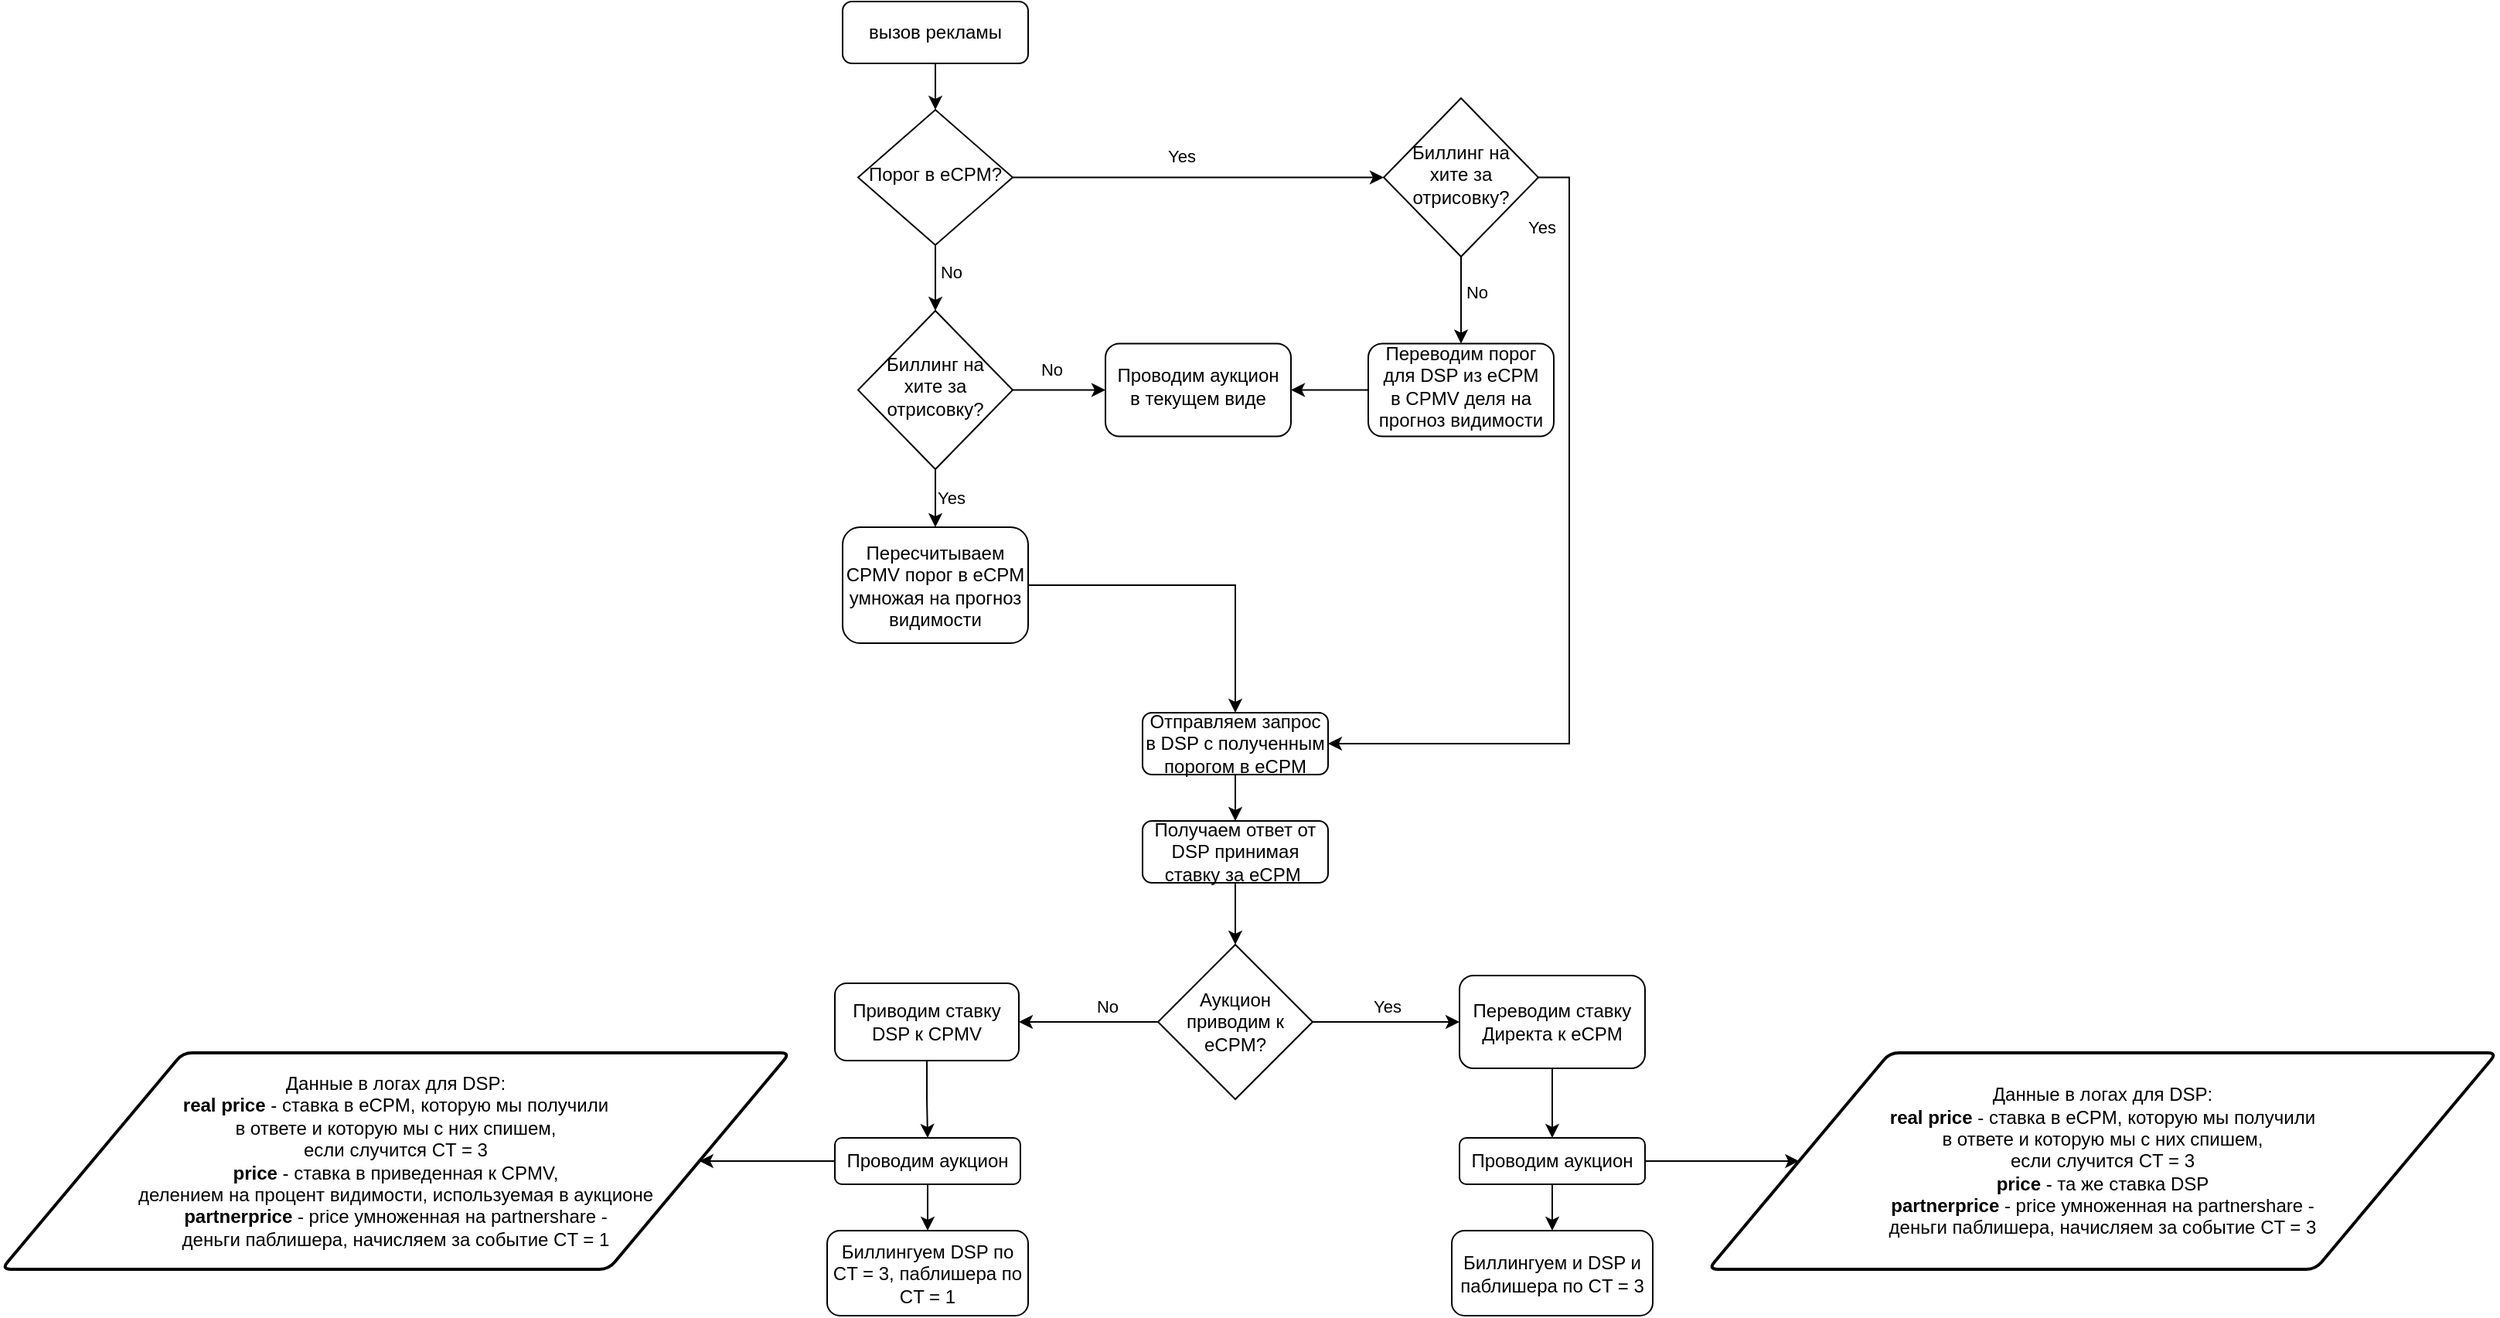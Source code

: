 <mxfile version="20.7.4" type="github">
  <diagram id="C5RBs43oDa-KdzZeNtuy" name="Page-1">
    <mxGraphModel dx="1949" dy="738" grid="1" gridSize="10" guides="1" tooltips="1" connect="1" arrows="1" fold="1" page="1" pageScale="1" pageWidth="827" pageHeight="1169" math="0" shadow="0">
      <root>
        <mxCell id="WIyWlLk6GJQsqaUBKTNV-0" />
        <mxCell id="WIyWlLk6GJQsqaUBKTNV-1" parent="WIyWlLk6GJQsqaUBKTNV-0" />
        <mxCell id="2sAaZkd2MSDt4CEduPBy-50" style="edgeStyle=orthogonalEdgeStyle;rounded=0;sketch=0;orthogonalLoop=1;jettySize=auto;html=1;entryX=0.5;entryY=1;entryDx=0;entryDy=0;" edge="1" parent="WIyWlLk6GJQsqaUBKTNV-1" source="WIyWlLk6GJQsqaUBKTNV-3" target="WIyWlLk6GJQsqaUBKTNV-10">
          <mxGeometry relative="1" as="geometry" />
        </mxCell>
        <mxCell id="WIyWlLk6GJQsqaUBKTNV-3" value="вызов рекламы" style="rounded=1;whiteSpace=wrap;html=1;fontSize=12;glass=0;strokeWidth=1;shadow=0;" parent="WIyWlLk6GJQsqaUBKTNV-1" vertex="1">
          <mxGeometry x="160" y="80" width="120" height="40" as="geometry" />
        </mxCell>
        <mxCell id="2sAaZkd2MSDt4CEduPBy-59" style="edgeStyle=orthogonalEdgeStyle;rounded=0;sketch=0;orthogonalLoop=1;jettySize=auto;html=1;entryX=0.5;entryY=0;entryDx=0;entryDy=0;" edge="1" parent="WIyWlLk6GJQsqaUBKTNV-1" source="WIyWlLk6GJQsqaUBKTNV-6" target="WIyWlLk6GJQsqaUBKTNV-11">
          <mxGeometry relative="1" as="geometry" />
        </mxCell>
        <mxCell id="2sAaZkd2MSDt4CEduPBy-60" value="Yes" style="edgeLabel;html=1;align=center;verticalAlign=middle;resizable=0;points=[];" vertex="1" connectable="0" parent="2sAaZkd2MSDt4CEduPBy-59">
          <mxGeometry x="-0.15" y="2" relative="1" as="geometry">
            <mxPoint x="8" as="offset" />
          </mxGeometry>
        </mxCell>
        <mxCell id="2sAaZkd2MSDt4CEduPBy-66" value="" style="edgeStyle=orthogonalEdgeStyle;rounded=0;sketch=0;orthogonalLoop=1;jettySize=auto;html=1;" edge="1" parent="WIyWlLk6GJQsqaUBKTNV-1" source="WIyWlLk6GJQsqaUBKTNV-6" target="2sAaZkd2MSDt4CEduPBy-65">
          <mxGeometry relative="1" as="geometry" />
        </mxCell>
        <mxCell id="2sAaZkd2MSDt4CEduPBy-67" value="No" style="edgeLabel;html=1;align=center;verticalAlign=middle;resizable=0;points=[];" vertex="1" connectable="0" parent="2sAaZkd2MSDt4CEduPBy-66">
          <mxGeometry x="-0.182" y="2" relative="1" as="geometry">
            <mxPoint y="-12" as="offset" />
          </mxGeometry>
        </mxCell>
        <mxCell id="WIyWlLk6GJQsqaUBKTNV-6" value="Биллинг на хите за отрисовку?" style="rhombus;whiteSpace=wrap;html=1;shadow=0;fontFamily=Helvetica;fontSize=12;align=center;strokeWidth=1;spacing=6;spacingTop=-4;direction=west;" parent="WIyWlLk6GJQsqaUBKTNV-1" vertex="1">
          <mxGeometry x="170" y="280" width="100" height="102.5" as="geometry" />
        </mxCell>
        <mxCell id="2sAaZkd2MSDt4CEduPBy-49" style="edgeStyle=orthogonalEdgeStyle;rounded=0;sketch=0;orthogonalLoop=1;jettySize=auto;html=1;exitX=0.5;exitY=0;exitDx=0;exitDy=0;entryX=0.5;entryY=1;entryDx=0;entryDy=0;" edge="1" parent="WIyWlLk6GJQsqaUBKTNV-1" source="WIyWlLk6GJQsqaUBKTNV-10" target="WIyWlLk6GJQsqaUBKTNV-6">
          <mxGeometry relative="1" as="geometry" />
        </mxCell>
        <mxCell id="2sAaZkd2MSDt4CEduPBy-57" value="No" style="edgeLabel;html=1;align=center;verticalAlign=middle;resizable=0;points=[];" vertex="1" connectable="0" parent="2sAaZkd2MSDt4CEduPBy-49">
          <mxGeometry x="-0.18" y="1" relative="1" as="geometry">
            <mxPoint x="9" as="offset" />
          </mxGeometry>
        </mxCell>
        <mxCell id="2sAaZkd2MSDt4CEduPBy-52" style="edgeStyle=orthogonalEdgeStyle;rounded=0;sketch=0;orthogonalLoop=1;jettySize=auto;html=1;entryX=1;entryY=0.5;entryDx=0;entryDy=0;" edge="1" parent="WIyWlLk6GJQsqaUBKTNV-1" source="WIyWlLk6GJQsqaUBKTNV-10" target="2sAaZkd2MSDt4CEduPBy-51">
          <mxGeometry relative="1" as="geometry" />
        </mxCell>
        <mxCell id="2sAaZkd2MSDt4CEduPBy-53" value="Yes" style="edgeLabel;html=1;align=center;verticalAlign=middle;resizable=0;points=[];" vertex="1" connectable="0" parent="2sAaZkd2MSDt4CEduPBy-52">
          <mxGeometry x="-0.098" y="2" relative="1" as="geometry">
            <mxPoint y="-12" as="offset" />
          </mxGeometry>
        </mxCell>
        <mxCell id="WIyWlLk6GJQsqaUBKTNV-10" value="Порог в eCPM?" style="rhombus;whiteSpace=wrap;html=1;shadow=0;fontFamily=Helvetica;fontSize=12;align=center;strokeWidth=1;spacing=6;spacingTop=-4;direction=west;" parent="WIyWlLk6GJQsqaUBKTNV-1" vertex="1">
          <mxGeometry x="170" y="150" width="100" height="87.5" as="geometry" />
        </mxCell>
        <mxCell id="2sAaZkd2MSDt4CEduPBy-58" style="edgeStyle=orthogonalEdgeStyle;rounded=0;sketch=0;orthogonalLoop=1;jettySize=auto;html=1;entryX=0.5;entryY=0;entryDx=0;entryDy=0;" edge="1" parent="WIyWlLk6GJQsqaUBKTNV-1" source="WIyWlLk6GJQsqaUBKTNV-11" target="WIyWlLk6GJQsqaUBKTNV-12">
          <mxGeometry relative="1" as="geometry" />
        </mxCell>
        <mxCell id="WIyWlLk6GJQsqaUBKTNV-11" value="Пересчитываем CPMV порог в eCPM умножая на прогноз видимости" style="rounded=1;whiteSpace=wrap;html=1;fontSize=12;glass=0;strokeWidth=1;shadow=0;" parent="WIyWlLk6GJQsqaUBKTNV-1" vertex="1">
          <mxGeometry x="160" y="420" width="120" height="75" as="geometry" />
        </mxCell>
        <mxCell id="2sAaZkd2MSDt4CEduPBy-18" style="edgeStyle=orthogonalEdgeStyle;rounded=0;orthogonalLoop=1;jettySize=auto;html=1;entryX=0.5;entryY=0;entryDx=0;entryDy=0;" edge="1" parent="WIyWlLk6GJQsqaUBKTNV-1" source="WIyWlLk6GJQsqaUBKTNV-12" target="2sAaZkd2MSDt4CEduPBy-17">
          <mxGeometry relative="1" as="geometry" />
        </mxCell>
        <mxCell id="WIyWlLk6GJQsqaUBKTNV-12" value="Отправляем запрос в DSP с полученным порогом в eCPM" style="rounded=1;whiteSpace=wrap;html=1;fontSize=12;glass=0;strokeWidth=1;shadow=0;" parent="WIyWlLk6GJQsqaUBKTNV-1" vertex="1">
          <mxGeometry x="354" y="540" width="120" height="40" as="geometry" />
        </mxCell>
        <mxCell id="2sAaZkd2MSDt4CEduPBy-24" style="edgeStyle=orthogonalEdgeStyle;rounded=0;orthogonalLoop=1;jettySize=auto;html=1;entryX=0.5;entryY=0;entryDx=0;entryDy=0;entryPerimeter=0;" edge="1" parent="WIyWlLk6GJQsqaUBKTNV-1" source="2sAaZkd2MSDt4CEduPBy-17" target="2sAaZkd2MSDt4CEduPBy-23">
          <mxGeometry relative="1" as="geometry" />
        </mxCell>
        <mxCell id="2sAaZkd2MSDt4CEduPBy-17" value="Получаем ответ от DSP принимая ставку за eCPM&amp;nbsp;" style="rounded=1;whiteSpace=wrap;html=1;fontSize=12;glass=0;strokeWidth=1;shadow=0;" vertex="1" parent="WIyWlLk6GJQsqaUBKTNV-1">
          <mxGeometry x="354" y="610" width="120" height="40" as="geometry" />
        </mxCell>
        <mxCell id="2sAaZkd2MSDt4CEduPBy-28" value="Yes" style="edgeStyle=orthogonalEdgeStyle;rounded=0;orthogonalLoop=1;jettySize=auto;html=1;" edge="1" parent="WIyWlLk6GJQsqaUBKTNV-1" source="2sAaZkd2MSDt4CEduPBy-23" target="2sAaZkd2MSDt4CEduPBy-27">
          <mxGeometry y="10" relative="1" as="geometry">
            <mxPoint as="offset" />
          </mxGeometry>
        </mxCell>
        <mxCell id="2sAaZkd2MSDt4CEduPBy-75" style="edgeStyle=orthogonalEdgeStyle;rounded=0;sketch=0;orthogonalLoop=1;jettySize=auto;html=1;entryX=1;entryY=0.5;entryDx=0;entryDy=0;" edge="1" parent="WIyWlLk6GJQsqaUBKTNV-1" source="2sAaZkd2MSDt4CEduPBy-23" target="2sAaZkd2MSDt4CEduPBy-31">
          <mxGeometry relative="1" as="geometry">
            <mxPoint x="280" y="740" as="targetPoint" />
          </mxGeometry>
        </mxCell>
        <mxCell id="2sAaZkd2MSDt4CEduPBy-76" value="No" style="edgeLabel;html=1;align=center;verticalAlign=middle;resizable=0;points=[];" vertex="1" connectable="0" parent="2sAaZkd2MSDt4CEduPBy-75">
          <mxGeometry x="-0.415" y="-2" relative="1" as="geometry">
            <mxPoint x="-7" y="-8" as="offset" />
          </mxGeometry>
        </mxCell>
        <mxCell id="2sAaZkd2MSDt4CEduPBy-23" value="Аукцион приводим к eCPM?" style="strokeWidth=1;html=1;shape=mxgraph.flowchart.decision;whiteSpace=wrap;" vertex="1" parent="WIyWlLk6GJQsqaUBKTNV-1">
          <mxGeometry x="364" y="690" width="100" height="100" as="geometry" />
        </mxCell>
        <mxCell id="2sAaZkd2MSDt4CEduPBy-30" value="" style="edgeStyle=orthogonalEdgeStyle;rounded=0;sketch=0;orthogonalLoop=1;jettySize=auto;html=1;" edge="1" parent="WIyWlLk6GJQsqaUBKTNV-1" source="2sAaZkd2MSDt4CEduPBy-27" target="2sAaZkd2MSDt4CEduPBy-29">
          <mxGeometry relative="1" as="geometry" />
        </mxCell>
        <mxCell id="2sAaZkd2MSDt4CEduPBy-27" value="Переводим ставку Директа к eCPM" style="rounded=1;whiteSpace=wrap;html=1;strokeWidth=1;" vertex="1" parent="WIyWlLk6GJQsqaUBKTNV-1">
          <mxGeometry x="559" y="710" width="120" height="60" as="geometry" />
        </mxCell>
        <mxCell id="2sAaZkd2MSDt4CEduPBy-78" value="" style="edgeStyle=orthogonalEdgeStyle;rounded=0;sketch=0;orthogonalLoop=1;jettySize=auto;html=1;" edge="1" parent="WIyWlLk6GJQsqaUBKTNV-1" source="2sAaZkd2MSDt4CEduPBy-29" target="2sAaZkd2MSDt4CEduPBy-77">
          <mxGeometry relative="1" as="geometry" />
        </mxCell>
        <mxCell id="2sAaZkd2MSDt4CEduPBy-94" style="edgeStyle=orthogonalEdgeStyle;rounded=0;sketch=0;orthogonalLoop=1;jettySize=auto;html=1;entryX=0;entryY=0.5;entryDx=0;entryDy=0;fontSize=10;" edge="1" parent="WIyWlLk6GJQsqaUBKTNV-1" source="2sAaZkd2MSDt4CEduPBy-29" target="2sAaZkd2MSDt4CEduPBy-93">
          <mxGeometry relative="1" as="geometry" />
        </mxCell>
        <mxCell id="2sAaZkd2MSDt4CEduPBy-29" value="Проводим аукцион" style="whiteSpace=wrap;html=1;rounded=1;strokeWidth=1;" vertex="1" parent="WIyWlLk6GJQsqaUBKTNV-1">
          <mxGeometry x="559" y="815" width="120" height="30" as="geometry" />
        </mxCell>
        <mxCell id="2sAaZkd2MSDt4CEduPBy-35" value="" style="edgeStyle=orthogonalEdgeStyle;rounded=0;sketch=0;orthogonalLoop=1;jettySize=auto;html=1;" edge="1" parent="WIyWlLk6GJQsqaUBKTNV-1" source="2sAaZkd2MSDt4CEduPBy-31" target="2sAaZkd2MSDt4CEduPBy-34">
          <mxGeometry relative="1" as="geometry" />
        </mxCell>
        <mxCell id="2sAaZkd2MSDt4CEduPBy-31" value="Приводим ставку DSP к CPMV" style="rounded=1;whiteSpace=wrap;html=1;strokeWidth=1;" vertex="1" parent="WIyWlLk6GJQsqaUBKTNV-1">
          <mxGeometry x="155" y="715" width="119" height="50" as="geometry" />
        </mxCell>
        <mxCell id="2sAaZkd2MSDt4CEduPBy-81" style="edgeStyle=orthogonalEdgeStyle;rounded=0;sketch=0;orthogonalLoop=1;jettySize=auto;html=1;entryX=0.5;entryY=0;entryDx=0;entryDy=0;" edge="1" parent="WIyWlLk6GJQsqaUBKTNV-1" source="2sAaZkd2MSDt4CEduPBy-34" target="2sAaZkd2MSDt4CEduPBy-79">
          <mxGeometry relative="1" as="geometry" />
        </mxCell>
        <mxCell id="2sAaZkd2MSDt4CEduPBy-92" style="edgeStyle=orthogonalEdgeStyle;rounded=0;sketch=0;orthogonalLoop=1;jettySize=auto;html=1;entryX=1;entryY=0.5;entryDx=0;entryDy=0;fontSize=10;" edge="1" parent="WIyWlLk6GJQsqaUBKTNV-1" source="2sAaZkd2MSDt4CEduPBy-34" target="2sAaZkd2MSDt4CEduPBy-82">
          <mxGeometry relative="1" as="geometry" />
        </mxCell>
        <mxCell id="2sAaZkd2MSDt4CEduPBy-34" value="Проводим аукцион" style="rounded=1;whiteSpace=wrap;html=1;strokeWidth=1;" vertex="1" parent="WIyWlLk6GJQsqaUBKTNV-1">
          <mxGeometry x="155" y="815" width="120" height="30" as="geometry" />
        </mxCell>
        <mxCell id="2sAaZkd2MSDt4CEduPBy-63" value="" style="edgeStyle=orthogonalEdgeStyle;rounded=0;sketch=0;orthogonalLoop=1;jettySize=auto;html=1;" edge="1" parent="WIyWlLk6GJQsqaUBKTNV-1" source="2sAaZkd2MSDt4CEduPBy-51" target="2sAaZkd2MSDt4CEduPBy-62">
          <mxGeometry relative="1" as="geometry" />
        </mxCell>
        <mxCell id="2sAaZkd2MSDt4CEduPBy-64" value="No" style="edgeLabel;html=1;align=center;verticalAlign=middle;resizable=0;points=[];" vertex="1" connectable="0" parent="2sAaZkd2MSDt4CEduPBy-63">
          <mxGeometry x="-0.2" relative="1" as="geometry">
            <mxPoint x="10" as="offset" />
          </mxGeometry>
        </mxCell>
        <mxCell id="2sAaZkd2MSDt4CEduPBy-72" style="edgeStyle=orthogonalEdgeStyle;rounded=0;sketch=0;orthogonalLoop=1;jettySize=auto;html=1;exitX=0;exitY=0.5;exitDx=0;exitDy=0;entryX=1;entryY=0.5;entryDx=0;entryDy=0;" edge="1" parent="WIyWlLk6GJQsqaUBKTNV-1" source="2sAaZkd2MSDt4CEduPBy-51" target="WIyWlLk6GJQsqaUBKTNV-12">
          <mxGeometry relative="1" as="geometry">
            <mxPoint x="730" y="530" as="targetPoint" />
          </mxGeometry>
        </mxCell>
        <mxCell id="2sAaZkd2MSDt4CEduPBy-74" value="Yes" style="edgeLabel;html=1;align=center;verticalAlign=middle;resizable=0;points=[];" vertex="1" connectable="0" parent="2sAaZkd2MSDt4CEduPBy-72">
          <mxGeometry x="-0.752" y="-1" relative="1" as="geometry">
            <mxPoint x="-17" y="-15" as="offset" />
          </mxGeometry>
        </mxCell>
        <mxCell id="2sAaZkd2MSDt4CEduPBy-51" value="Биллинг на хите за отрисовку?" style="rhombus;whiteSpace=wrap;html=1;shadow=0;fontFamily=Helvetica;fontSize=12;align=center;strokeWidth=1;spacing=6;spacingTop=-4;direction=west;" vertex="1" parent="WIyWlLk6GJQsqaUBKTNV-1">
          <mxGeometry x="510" y="142.5" width="100" height="102.5" as="geometry" />
        </mxCell>
        <mxCell id="2sAaZkd2MSDt4CEduPBy-73" style="edgeStyle=orthogonalEdgeStyle;rounded=0;sketch=0;orthogonalLoop=1;jettySize=auto;html=1;entryX=1;entryY=0.5;entryDx=0;entryDy=0;" edge="1" parent="WIyWlLk6GJQsqaUBKTNV-1" source="2sAaZkd2MSDt4CEduPBy-62" target="2sAaZkd2MSDt4CEduPBy-65">
          <mxGeometry relative="1" as="geometry" />
        </mxCell>
        <mxCell id="2sAaZkd2MSDt4CEduPBy-62" value="Переводим порог для DSP из eCPM в CPMV деля на прогноз видимости" style="rounded=1;whiteSpace=wrap;html=1;shadow=0;strokeWidth=1;spacing=6;spacingTop=-4;" vertex="1" parent="WIyWlLk6GJQsqaUBKTNV-1">
          <mxGeometry x="500" y="301.25" width="120" height="60" as="geometry" />
        </mxCell>
        <mxCell id="2sAaZkd2MSDt4CEduPBy-65" value="Проводим аукцион в текущем виде" style="rounded=1;whiteSpace=wrap;html=1;shadow=0;strokeWidth=1;spacing=6;spacingTop=-4;" vertex="1" parent="WIyWlLk6GJQsqaUBKTNV-1">
          <mxGeometry x="330" y="301.25" width="120" height="60" as="geometry" />
        </mxCell>
        <mxCell id="2sAaZkd2MSDt4CEduPBy-77" value="Биллингуем и DSP и паблишера по CT = 3" style="rounded=1;whiteSpace=wrap;html=1;strokeWidth=1;" vertex="1" parent="WIyWlLk6GJQsqaUBKTNV-1">
          <mxGeometry x="554" y="875" width="130" height="55" as="geometry" />
        </mxCell>
        <mxCell id="2sAaZkd2MSDt4CEduPBy-79" value="Биллингуем DSP по CT = 3, паблишера по CT = 1" style="rounded=1;whiteSpace=wrap;html=1;strokeWidth=1;" vertex="1" parent="WIyWlLk6GJQsqaUBKTNV-1">
          <mxGeometry x="150" y="875" width="130" height="55" as="geometry" />
        </mxCell>
        <mxCell id="2sAaZkd2MSDt4CEduPBy-82" value="&lt;font style=&quot;font-size: 12px;&quot;&gt;Данные в логах для DSP: &lt;br&gt;&lt;b&gt;real price&lt;/b&gt; - ставка в eCPM, которую мы получили &lt;br&gt;в ответе и которую мы с них спишем, &lt;br&gt;если случится CT = 3&lt;br&gt;&lt;b&gt;price&lt;/b&gt; - ставка в приведенная к CPMV, &lt;br&gt;делением на процент видимости, используемая в аукционе&lt;br&gt;&lt;b&gt;partnerprice &lt;/b&gt;- price умноженная на partnershare - &lt;br&gt;деньги паблишера, начисляем за событие CT = 1&lt;br&gt;&lt;/font&gt;" style="shape=parallelogram;html=1;strokeWidth=2;perimeter=parallelogramPerimeter;whiteSpace=wrap;rounded=1;arcSize=12;size=0.23;" vertex="1" parent="WIyWlLk6GJQsqaUBKTNV-1">
          <mxGeometry x="-384" y="760" width="510" height="140" as="geometry" />
        </mxCell>
        <mxCell id="2sAaZkd2MSDt4CEduPBy-93" value="&lt;font style=&quot;font-size: 12px;&quot;&gt;Данные в логах для DSP: &lt;br&gt;&lt;b&gt;real price&lt;/b&gt; - ставка в eCPM, которую мы получили &lt;br&gt;в ответе и которую мы с них спишем, &lt;br&gt;если случится CT = 3&lt;br&gt;&lt;b&gt;price&lt;/b&gt; - та же ставка DSP&lt;br&gt;&lt;b&gt;partnerprice &lt;/b&gt;- price умноженная на partnershare - &lt;br&gt;деньги паблишера, начисляем за событие CT = 3&lt;br&gt;&lt;/font&gt;" style="shape=parallelogram;html=1;strokeWidth=2;perimeter=parallelogramPerimeter;whiteSpace=wrap;rounded=1;arcSize=12;size=0.23;" vertex="1" parent="WIyWlLk6GJQsqaUBKTNV-1">
          <mxGeometry x="720" y="760" width="510" height="140" as="geometry" />
        </mxCell>
      </root>
    </mxGraphModel>
  </diagram>
</mxfile>
